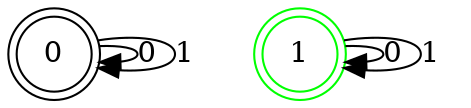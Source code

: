 digraph {
	node [color=black shape=doublecircle]
	0
	node [color=green shape=doublecircle]
	1
	0 -> 0 [label=0]
	0 -> 0 [label=1]
	1 -> 1 [label=0]
	1 -> 1 [label=1]
}
